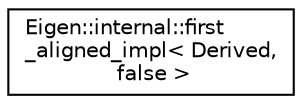 digraph "Graphical Class Hierarchy"
{
  edge [fontname="Helvetica",fontsize="10",labelfontname="Helvetica",labelfontsize="10"];
  node [fontname="Helvetica",fontsize="10",shape=record];
  rankdir="LR";
  Node1 [label="Eigen::internal::first\l_aligned_impl\< Derived,\l false \>",height=0.2,width=0.4,color="black", fillcolor="white", style="filled",URL="$struct_eigen_1_1internal_1_1first__aligned__impl_3_01_derived_00_01false_01_4.html"];
}
